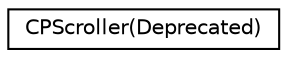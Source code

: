 digraph "Graphical Class Hierarchy"
{
  edge [fontname="Helvetica",fontsize="10",labelfontname="Helvetica",labelfontsize="10"];
  node [fontname="Helvetica",fontsize="10",shape=record];
  rankdir="LR";
  Node1 [label="CPScroller(Deprecated)",height=0.2,width=0.4,color="black", fillcolor="white", style="filled",URL="$category_c_p_scroller_07_deprecated_08.html"];
}
